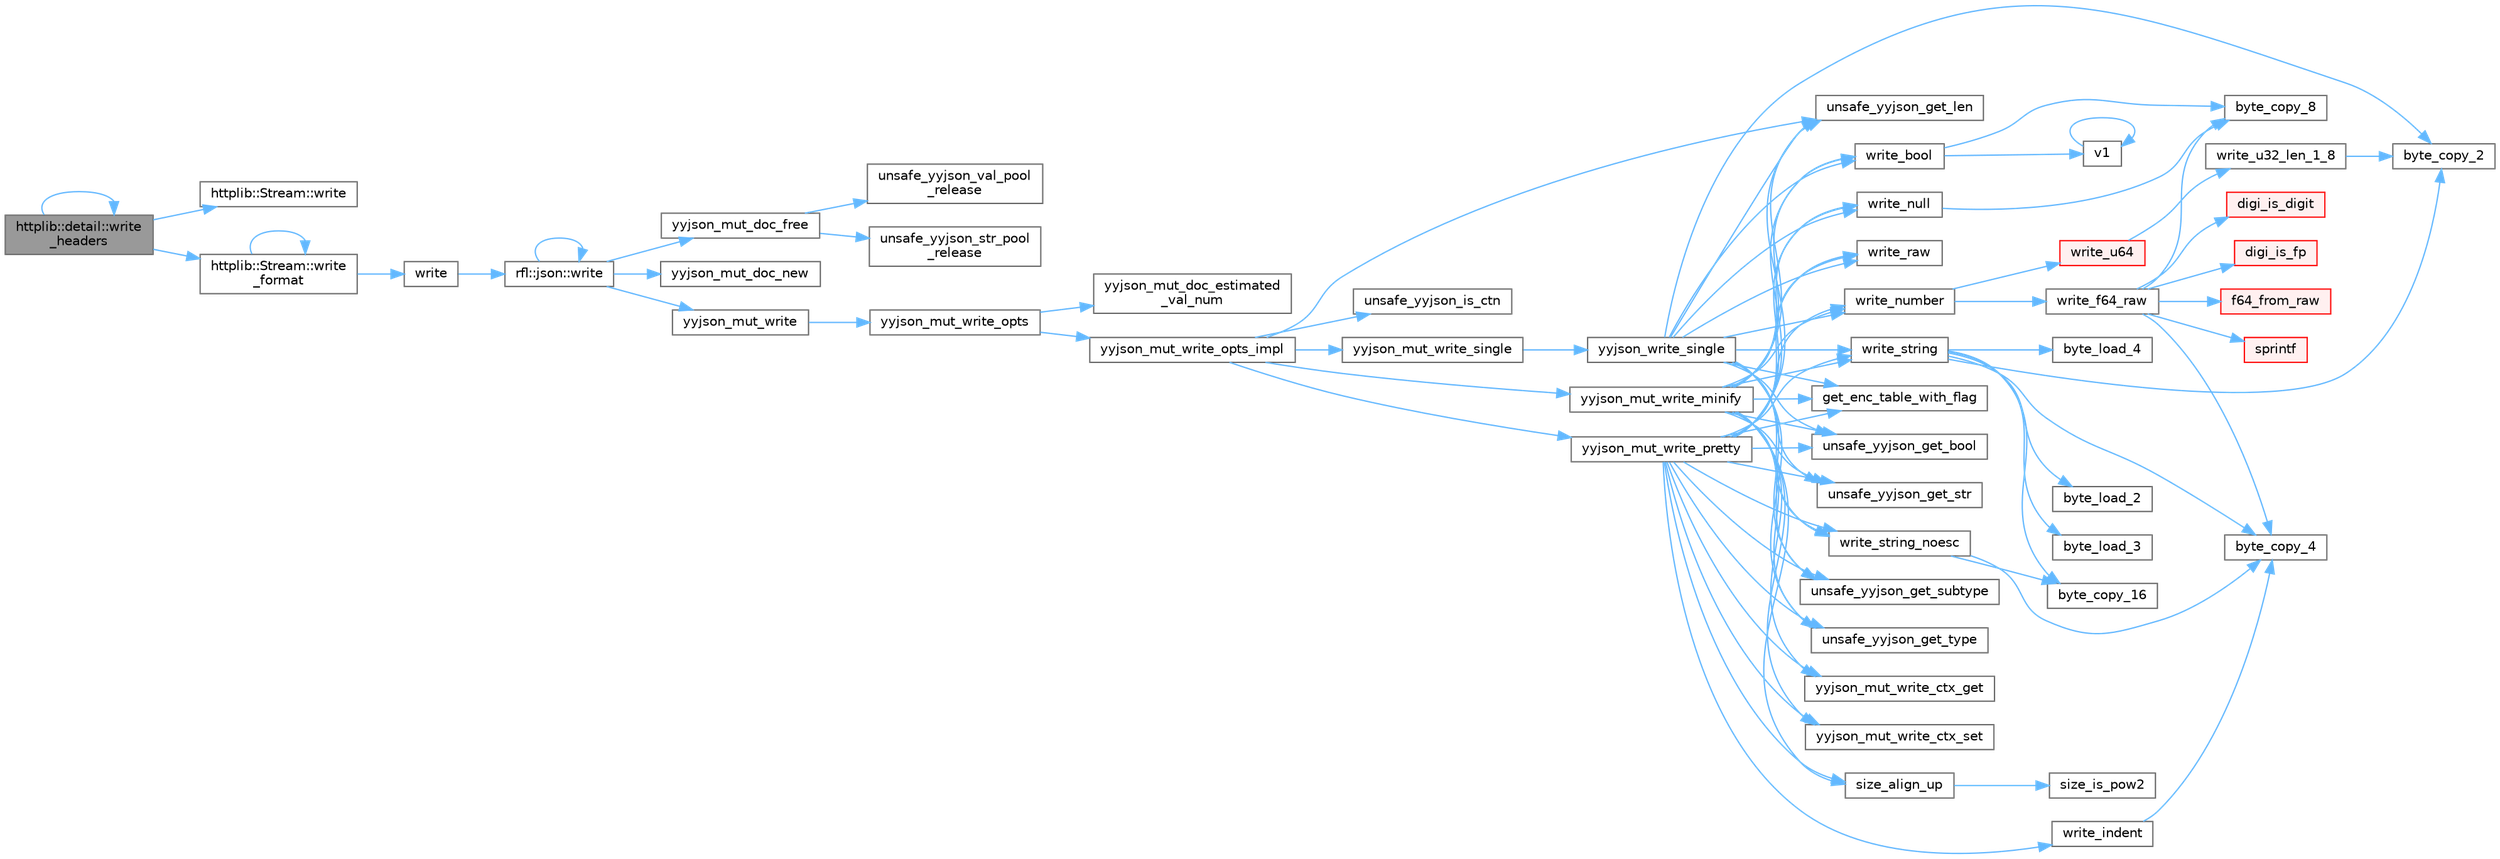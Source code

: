 digraph "httplib::detail::write_headers"
{
 // LATEX_PDF_SIZE
  bgcolor="transparent";
  edge [fontname=Helvetica,fontsize=10,labelfontname=Helvetica,labelfontsize=10];
  node [fontname=Helvetica,fontsize=10,shape=box,height=0.2,width=0.4];
  rankdir="LR";
  Node1 [id="Node000001",label="httplib::detail::write\l_headers",height=0.2,width=0.4,color="gray40", fillcolor="grey60", style="filled", fontcolor="black",tooltip=" "];
  Node1 -> Node2 [id="edge90_Node000001_Node000002",color="steelblue1",style="solid",tooltip=" "];
  Node2 [id="Node000002",label="httplib::Stream::write",height=0.2,width=0.4,color="grey40", fillcolor="white", style="filled",URL="$classhttplib_1_1_stream.html#a4b94583ae90065c9e4e33a7752d9976f",tooltip=" "];
  Node1 -> Node3 [id="edge91_Node000001_Node000003",color="steelblue1",style="solid",tooltip=" "];
  Node3 [id="Node000003",label="httplib::Stream::write\l_format",height=0.2,width=0.4,color="grey40", fillcolor="white", style="filled",URL="$classhttplib_1_1_stream.html#afe3bb065d62f564f6a86fe12949b6789",tooltip=" "];
  Node3 -> Node4 [id="edge92_Node000003_Node000004",color="steelblue1",style="solid",tooltip=" "];
  Node4 [id="Node000004",label="write",height=0.2,width=0.4,color="grey40", fillcolor="white", style="filled",URL="$json_2write__and__read_8hpp.html#a8d72d49ed34d37da786334a55f22b909",tooltip=" "];
  Node4 -> Node5 [id="edge93_Node000004_Node000005",color="steelblue1",style="solid",tooltip=" "];
  Node5 [id="Node000005",label="rfl::json::write",height=0.2,width=0.4,color="grey40", fillcolor="white", style="filled",URL="$namespacerfl_1_1json.html#af39a23539424555b8c970d12a58e547f",tooltip="Returns a JSON string."];
  Node5 -> Node5 [id="edge94_Node000005_Node000005",color="steelblue1",style="solid",tooltip=" "];
  Node5 -> Node6 [id="edge95_Node000005_Node000006",color="steelblue1",style="solid",tooltip=" "];
  Node6 [id="Node000006",label="yyjson_mut_doc_free",height=0.2,width=0.4,color="grey40", fillcolor="white", style="filled",URL="$yyjson_8c.html#a473b53dd223f25a117a6fe3b543bfdb1",tooltip=" "];
  Node6 -> Node7 [id="edge96_Node000006_Node000007",color="steelblue1",style="solid",tooltip=" "];
  Node7 [id="Node000007",label="unsafe_yyjson_str_pool\l_release",height=0.2,width=0.4,color="grey40", fillcolor="white", style="filled",URL="$yyjson_8c.html#a68827985804124f8d26d256b07877cf9",tooltip=" "];
  Node6 -> Node8 [id="edge97_Node000006_Node000008",color="steelblue1",style="solid",tooltip=" "];
  Node8 [id="Node000008",label="unsafe_yyjson_val_pool\l_release",height=0.2,width=0.4,color="grey40", fillcolor="white", style="filled",URL="$yyjson_8c.html#a423ab190d8ce947af71ff1a45ab76805",tooltip=" "];
  Node5 -> Node9 [id="edge98_Node000005_Node000009",color="steelblue1",style="solid",tooltip=" "];
  Node9 [id="Node000009",label="yyjson_mut_doc_new",height=0.2,width=0.4,color="grey40", fillcolor="white", style="filled",URL="$yyjson_8c.html#a94a8c1c5f4e47e11e268d7f4c0e4cb1a",tooltip=" "];
  Node5 -> Node10 [id="edge99_Node000005_Node000010",color="steelblue1",style="solid",tooltip=" "];
  Node10 [id="Node000010",label="yyjson_mut_write",height=0.2,width=0.4,color="grey40", fillcolor="white", style="filled",URL="$yyjson_8h.html#a881e2ee3f487385810829df8bc675f1f",tooltip=" "];
  Node10 -> Node11 [id="edge100_Node000010_Node000011",color="steelblue1",style="solid",tooltip=" "];
  Node11 [id="Node000011",label="yyjson_mut_write_opts",height=0.2,width=0.4,color="grey40", fillcolor="white", style="filled",URL="$yyjson_8c.html#a43932e149602ddfcd9257648ea36e553",tooltip=" "];
  Node11 -> Node12 [id="edge101_Node000011_Node000012",color="steelblue1",style="solid",tooltip=" "];
  Node12 [id="Node000012",label="yyjson_mut_doc_estimated\l_val_num",height=0.2,width=0.4,color="grey40", fillcolor="white", style="filled",URL="$yyjson_8c.html#ac9cfbe501c1317baf92c53571c7333ee",tooltip=" "];
  Node11 -> Node13 [id="edge102_Node000011_Node000013",color="steelblue1",style="solid",tooltip=" "];
  Node13 [id="Node000013",label="yyjson_mut_write_opts_impl",height=0.2,width=0.4,color="grey40", fillcolor="white", style="filled",URL="$yyjson_8c.html#a9419498fed912dda63693d15ff91c74c",tooltip=" "];
  Node13 -> Node14 [id="edge103_Node000013_Node000014",color="steelblue1",style="solid",tooltip=" "];
  Node14 [id="Node000014",label="unsafe_yyjson_get_len",height=0.2,width=0.4,color="grey40", fillcolor="white", style="filled",URL="$yyjson_8h.html#a445bf8a7f9981e4797bf95db944ddf8f",tooltip=" "];
  Node13 -> Node15 [id="edge104_Node000013_Node000015",color="steelblue1",style="solid",tooltip=" "];
  Node15 [id="Node000015",label="unsafe_yyjson_is_ctn",height=0.2,width=0.4,color="grey40", fillcolor="white", style="filled",URL="$yyjson_8h.html#afe1e8995e63d29297d569c4a848bf5a2",tooltip=" "];
  Node13 -> Node16 [id="edge105_Node000013_Node000016",color="steelblue1",style="solid",tooltip=" "];
  Node16 [id="Node000016",label="yyjson_mut_write_minify",height=0.2,width=0.4,color="grey40", fillcolor="white", style="filled",URL="$yyjson_8c.html#a41b0f7caeaed5e6075fdbad6e37daa44",tooltip=" "];
  Node16 -> Node17 [id="edge106_Node000016_Node000017",color="steelblue1",style="solid",tooltip=" "];
  Node17 [id="Node000017",label="get_enc_table_with_flag",height=0.2,width=0.4,color="grey40", fillcolor="white", style="filled",URL="$yyjson_8c.html#a4b810e39a1c70f479ea48f4b6be239b0",tooltip=" "];
  Node16 -> Node18 [id="edge107_Node000016_Node000018",color="steelblue1",style="solid",tooltip=" "];
  Node18 [id="Node000018",label="size_align_up",height=0.2,width=0.4,color="grey40", fillcolor="white", style="filled",URL="$yyjson_8c.html#aee0ecba3f0e01a145a4bd084c40b53b6",tooltip=" "];
  Node18 -> Node19 [id="edge108_Node000018_Node000019",color="steelblue1",style="solid",tooltip=" "];
  Node19 [id="Node000019",label="size_is_pow2",height=0.2,width=0.4,color="grey40", fillcolor="white", style="filled",URL="$yyjson_8c.html#a9c435a75a5fc566d5382ba2646704a18",tooltip=" "];
  Node16 -> Node20 [id="edge109_Node000016_Node000020",color="steelblue1",style="solid",tooltip=" "];
  Node20 [id="Node000020",label="unsafe_yyjson_get_bool",height=0.2,width=0.4,color="grey40", fillcolor="white", style="filled",URL="$yyjson_8h.html#a3ef8c1e13a7f67eead2d945125769f90",tooltip=" "];
  Node16 -> Node14 [id="edge110_Node000016_Node000014",color="steelblue1",style="solid",tooltip=" "];
  Node16 -> Node21 [id="edge111_Node000016_Node000021",color="steelblue1",style="solid",tooltip=" "];
  Node21 [id="Node000021",label="unsafe_yyjson_get_str",height=0.2,width=0.4,color="grey40", fillcolor="white", style="filled",URL="$yyjson_8h.html#a879b3c14194afd5b60d663640998c020",tooltip=" "];
  Node16 -> Node22 [id="edge112_Node000016_Node000022",color="steelblue1",style="solid",tooltip=" "];
  Node22 [id="Node000022",label="unsafe_yyjson_get_subtype",height=0.2,width=0.4,color="grey40", fillcolor="white", style="filled",URL="$yyjson_8h.html#a735848e46f26bfe3dfb333c7f890205e",tooltip=" "];
  Node16 -> Node23 [id="edge113_Node000016_Node000023",color="steelblue1",style="solid",tooltip=" "];
  Node23 [id="Node000023",label="unsafe_yyjson_get_type",height=0.2,width=0.4,color="grey40", fillcolor="white", style="filled",URL="$yyjson_8h.html#a25aa2b2a33dccb9af7da4576b3cbe6ab",tooltip=" "];
  Node16 -> Node24 [id="edge114_Node000016_Node000024",color="steelblue1",style="solid",tooltip=" "];
  Node24 [id="Node000024",label="write_bool",height=0.2,width=0.4,color="grey40", fillcolor="white", style="filled",URL="$yyjson_8c.html#a8f48aafc5963521f3da75e2448f0d084",tooltip=" "];
  Node24 -> Node25 [id="edge115_Node000024_Node000025",color="steelblue1",style="solid",tooltip=" "];
  Node25 [id="Node000025",label="byte_copy_8",height=0.2,width=0.4,color="grey40", fillcolor="white", style="filled",URL="$yyjson_8c.html#a03dd49c937c12d9a85deaac184d25eb9",tooltip=" "];
  Node24 -> Node26 [id="edge116_Node000024_Node000026",color="steelblue1",style="solid",tooltip=" "];
  Node26 [id="Node000026",label="v1",height=0.2,width=0.4,color="grey40", fillcolor="white", style="filled",URL="$_tutorial___reshape_mat2_vec_8cpp.html#a10bd710692c91bc238f2e1da77730678",tooltip=" "];
  Node26 -> Node26 [id="edge117_Node000026_Node000026",color="steelblue1",style="solid",tooltip=" "];
  Node16 -> Node27 [id="edge118_Node000016_Node000027",color="steelblue1",style="solid",tooltip=" "];
  Node27 [id="Node000027",label="write_null",height=0.2,width=0.4,color="grey40", fillcolor="white", style="filled",URL="$yyjson_8c.html#a9ab2502373a7c2ad7decc10b76c47043",tooltip=" "];
  Node27 -> Node25 [id="edge119_Node000027_Node000025",color="steelblue1",style="solid",tooltip=" "];
  Node16 -> Node28 [id="edge120_Node000016_Node000028",color="steelblue1",style="solid",tooltip=" "];
  Node28 [id="Node000028",label="write_number",height=0.2,width=0.4,color="grey40", fillcolor="white", style="filled",URL="$yyjson_8c.html#a7a6eb98c82d060a1b4b1b25ae9169770",tooltip=" "];
  Node28 -> Node29 [id="edge121_Node000028_Node000029",color="steelblue1",style="solid",tooltip=" "];
  Node29 [id="Node000029",label="write_f64_raw",height=0.2,width=0.4,color="grey40", fillcolor="white", style="filled",URL="$yyjson_8c.html#a429024eddbd3335464adf309aef2db7f",tooltip=" "];
  Node29 -> Node30 [id="edge122_Node000029_Node000030",color="steelblue1",style="solid",tooltip=" "];
  Node30 [id="Node000030",label="byte_copy_4",height=0.2,width=0.4,color="grey40", fillcolor="white", style="filled",URL="$yyjson_8c.html#a98219967baeab34ab615b4ccda0df146",tooltip=" "];
  Node29 -> Node25 [id="edge123_Node000029_Node000025",color="steelblue1",style="solid",tooltip=" "];
  Node29 -> Node31 [id="edge124_Node000029_Node000031",color="steelblue1",style="solid",tooltip=" "];
  Node31 [id="Node000031",label="digi_is_digit",height=0.2,width=0.4,color="red", fillcolor="#FFF0F0", style="filled",URL="$yyjson_8c.html#ac16e36c200b16a17041aac1ed37276d7",tooltip=" "];
  Node29 -> Node33 [id="edge125_Node000029_Node000033",color="steelblue1",style="solid",tooltip=" "];
  Node33 [id="Node000033",label="digi_is_fp",height=0.2,width=0.4,color="red", fillcolor="#FFF0F0", style="filled",URL="$yyjson_8c.html#ac38bca46c8cbb1107ca4188d2eb4fcbe",tooltip=" "];
  Node29 -> Node34 [id="edge126_Node000029_Node000034",color="steelblue1",style="solid",tooltip=" "];
  Node34 [id="Node000034",label="f64_from_raw",height=0.2,width=0.4,color="red", fillcolor="#FFF0F0", style="filled",URL="$yyjson_8c.html#a7d61d2afe6fefb1935af9086d95ee8a8",tooltip=" "];
  Node29 -> Node36 [id="edge127_Node000029_Node000036",color="steelblue1",style="solid",tooltip=" "];
  Node36 [id="Node000036",label="sprintf",height=0.2,width=0.4,color="red", fillcolor="#FFF0F0", style="filled",URL="$printf_8h.html#aa7d2e7e454d3fe606a71504a119dc894",tooltip=" "];
  Node28 -> Node66 [id="edge128_Node000028_Node000066",color="steelblue1",style="solid",tooltip=" "];
  Node66 [id="Node000066",label="write_u64",height=0.2,width=0.4,color="red", fillcolor="#FFF0F0", style="filled",URL="$yyjson_8c.html#aa2f06c8a20b378eb29cfe95d0af5c95e",tooltip=" "];
  Node66 -> Node67 [id="edge129_Node000066_Node000067",color="steelblue1",style="solid",tooltip=" "];
  Node67 [id="Node000067",label="write_u32_len_1_8",height=0.2,width=0.4,color="grey40", fillcolor="white", style="filled",URL="$yyjson_8c.html#a5a7d8b8a37067ca47adb0b419814ef9a",tooltip=" "];
  Node67 -> Node68 [id="edge130_Node000067_Node000068",color="steelblue1",style="solid",tooltip=" "];
  Node68 [id="Node000068",label="byte_copy_2",height=0.2,width=0.4,color="grey40", fillcolor="white", style="filled",URL="$yyjson_8c.html#ac6a11726824f52b6413a67488f5a3152",tooltip=" "];
  Node16 -> Node72 [id="edge131_Node000016_Node000072",color="steelblue1",style="solid",tooltip=" "];
  Node72 [id="Node000072",label="write_raw",height=0.2,width=0.4,color="grey40", fillcolor="white", style="filled",URL="$yyjson_8c.html#a595a43099038f73ab0af2b4209b1f0fd",tooltip=" "];
  Node16 -> Node73 [id="edge132_Node000016_Node000073",color="steelblue1",style="solid",tooltip=" "];
  Node73 [id="Node000073",label="write_string",height=0.2,width=0.4,color="grey40", fillcolor="white", style="filled",URL="$yyjson_8c.html#a1aadf662e6fc22a6419db27146e38472",tooltip=" "];
  Node73 -> Node74 [id="edge133_Node000073_Node000074",color="steelblue1",style="solid",tooltip=" "];
  Node74 [id="Node000074",label="byte_copy_16",height=0.2,width=0.4,color="grey40", fillcolor="white", style="filled",URL="$yyjson_8c.html#a1720d43cc1ae5984a4e5751dbe7301a0",tooltip=" "];
  Node73 -> Node68 [id="edge134_Node000073_Node000068",color="steelblue1",style="solid",tooltip=" "];
  Node73 -> Node30 [id="edge135_Node000073_Node000030",color="steelblue1",style="solid",tooltip=" "];
  Node73 -> Node75 [id="edge136_Node000073_Node000075",color="steelblue1",style="solid",tooltip=" "];
  Node75 [id="Node000075",label="byte_load_2",height=0.2,width=0.4,color="grey40", fillcolor="white", style="filled",URL="$yyjson_8c.html#abd106e94ebb52b1b9c0e79e2246f24bd",tooltip=" "];
  Node73 -> Node76 [id="edge137_Node000073_Node000076",color="steelblue1",style="solid",tooltip=" "];
  Node76 [id="Node000076",label="byte_load_3",height=0.2,width=0.4,color="grey40", fillcolor="white", style="filled",URL="$yyjson_8c.html#a31005a45113248534b4ae663dc0a85f3",tooltip=" "];
  Node73 -> Node77 [id="edge138_Node000073_Node000077",color="steelblue1",style="solid",tooltip=" "];
  Node77 [id="Node000077",label="byte_load_4",height=0.2,width=0.4,color="grey40", fillcolor="white", style="filled",URL="$yyjson_8c.html#a87c460a03bebacd0dcdad97440488c2b",tooltip=" "];
  Node16 -> Node78 [id="edge139_Node000016_Node000078",color="steelblue1",style="solid",tooltip=" "];
  Node78 [id="Node000078",label="write_string_noesc",height=0.2,width=0.4,color="grey40", fillcolor="white", style="filled",URL="$yyjson_8c.html#ab1d27351bed7d1f6f632f75dcf9846de",tooltip=" "];
  Node78 -> Node74 [id="edge140_Node000078_Node000074",color="steelblue1",style="solid",tooltip=" "];
  Node78 -> Node30 [id="edge141_Node000078_Node000030",color="steelblue1",style="solid",tooltip=" "];
  Node16 -> Node79 [id="edge142_Node000016_Node000079",color="steelblue1",style="solid",tooltip=" "];
  Node79 [id="Node000079",label="yyjson_mut_write_ctx_get",height=0.2,width=0.4,color="grey40", fillcolor="white", style="filled",URL="$yyjson_8c.html#a7330d6789bda008b50a3a964e17629c4",tooltip=" "];
  Node16 -> Node80 [id="edge143_Node000016_Node000080",color="steelblue1",style="solid",tooltip=" "];
  Node80 [id="Node000080",label="yyjson_mut_write_ctx_set",height=0.2,width=0.4,color="grey40", fillcolor="white", style="filled",URL="$yyjson_8c.html#ad170c12cec69275d5f79d760bd3b1a0a",tooltip=" "];
  Node13 -> Node81 [id="edge144_Node000013_Node000081",color="steelblue1",style="solid",tooltip=" "];
  Node81 [id="Node000081",label="yyjson_mut_write_pretty",height=0.2,width=0.4,color="grey40", fillcolor="white", style="filled",URL="$yyjson_8c.html#a5bd41dfbb867b6521e1f7571f3615b0f",tooltip=" "];
  Node81 -> Node17 [id="edge145_Node000081_Node000017",color="steelblue1",style="solid",tooltip=" "];
  Node81 -> Node18 [id="edge146_Node000081_Node000018",color="steelblue1",style="solid",tooltip=" "];
  Node81 -> Node20 [id="edge147_Node000081_Node000020",color="steelblue1",style="solid",tooltip=" "];
  Node81 -> Node14 [id="edge148_Node000081_Node000014",color="steelblue1",style="solid",tooltip=" "];
  Node81 -> Node21 [id="edge149_Node000081_Node000021",color="steelblue1",style="solid",tooltip=" "];
  Node81 -> Node22 [id="edge150_Node000081_Node000022",color="steelblue1",style="solid",tooltip=" "];
  Node81 -> Node23 [id="edge151_Node000081_Node000023",color="steelblue1",style="solid",tooltip=" "];
  Node81 -> Node24 [id="edge152_Node000081_Node000024",color="steelblue1",style="solid",tooltip=" "];
  Node81 -> Node82 [id="edge153_Node000081_Node000082",color="steelblue1",style="solid",tooltip=" "];
  Node82 [id="Node000082",label="write_indent",height=0.2,width=0.4,color="grey40", fillcolor="white", style="filled",URL="$yyjson_8c.html#ac6e21689f9ccf3981672a321d7d02e47",tooltip=" "];
  Node82 -> Node30 [id="edge154_Node000082_Node000030",color="steelblue1",style="solid",tooltip=" "];
  Node81 -> Node27 [id="edge155_Node000081_Node000027",color="steelblue1",style="solid",tooltip=" "];
  Node81 -> Node28 [id="edge156_Node000081_Node000028",color="steelblue1",style="solid",tooltip=" "];
  Node81 -> Node72 [id="edge157_Node000081_Node000072",color="steelblue1",style="solid",tooltip=" "];
  Node81 -> Node73 [id="edge158_Node000081_Node000073",color="steelblue1",style="solid",tooltip=" "];
  Node81 -> Node78 [id="edge159_Node000081_Node000078",color="steelblue1",style="solid",tooltip=" "];
  Node81 -> Node79 [id="edge160_Node000081_Node000079",color="steelblue1",style="solid",tooltip=" "];
  Node81 -> Node80 [id="edge161_Node000081_Node000080",color="steelblue1",style="solid",tooltip=" "];
  Node13 -> Node83 [id="edge162_Node000013_Node000083",color="steelblue1",style="solid",tooltip=" "];
  Node83 [id="Node000083",label="yyjson_mut_write_single",height=0.2,width=0.4,color="grey40", fillcolor="white", style="filled",URL="$yyjson_8c.html#a6453eece4aede41c7d909075ad2980e0",tooltip=" "];
  Node83 -> Node84 [id="edge163_Node000083_Node000084",color="steelblue1",style="solid",tooltip=" "];
  Node84 [id="Node000084",label="yyjson_write_single",height=0.2,width=0.4,color="grey40", fillcolor="white", style="filled",URL="$yyjson_8c.html#a083e9d39ef4daa8ddc5c6474ccf5e468",tooltip=" "];
  Node84 -> Node68 [id="edge164_Node000084_Node000068",color="steelblue1",style="solid",tooltip=" "];
  Node84 -> Node17 [id="edge165_Node000084_Node000017",color="steelblue1",style="solid",tooltip=" "];
  Node84 -> Node20 [id="edge166_Node000084_Node000020",color="steelblue1",style="solid",tooltip=" "];
  Node84 -> Node14 [id="edge167_Node000084_Node000014",color="steelblue1",style="solid",tooltip=" "];
  Node84 -> Node21 [id="edge168_Node000084_Node000021",color="steelblue1",style="solid",tooltip=" "];
  Node84 -> Node22 [id="edge169_Node000084_Node000022",color="steelblue1",style="solid",tooltip=" "];
  Node84 -> Node23 [id="edge170_Node000084_Node000023",color="steelblue1",style="solid",tooltip=" "];
  Node84 -> Node24 [id="edge171_Node000084_Node000024",color="steelblue1",style="solid",tooltip=" "];
  Node84 -> Node27 [id="edge172_Node000084_Node000027",color="steelblue1",style="solid",tooltip=" "];
  Node84 -> Node28 [id="edge173_Node000084_Node000028",color="steelblue1",style="solid",tooltip=" "];
  Node84 -> Node72 [id="edge174_Node000084_Node000072",color="steelblue1",style="solid",tooltip=" "];
  Node84 -> Node73 [id="edge175_Node000084_Node000073",color="steelblue1",style="solid",tooltip=" "];
  Node84 -> Node78 [id="edge176_Node000084_Node000078",color="steelblue1",style="solid",tooltip=" "];
  Node3 -> Node3 [id="edge177_Node000003_Node000003",color="steelblue1",style="solid",tooltip=" "];
  Node1 -> Node1 [id="edge178_Node000001_Node000001",color="steelblue1",style="solid",tooltip=" "];
}
